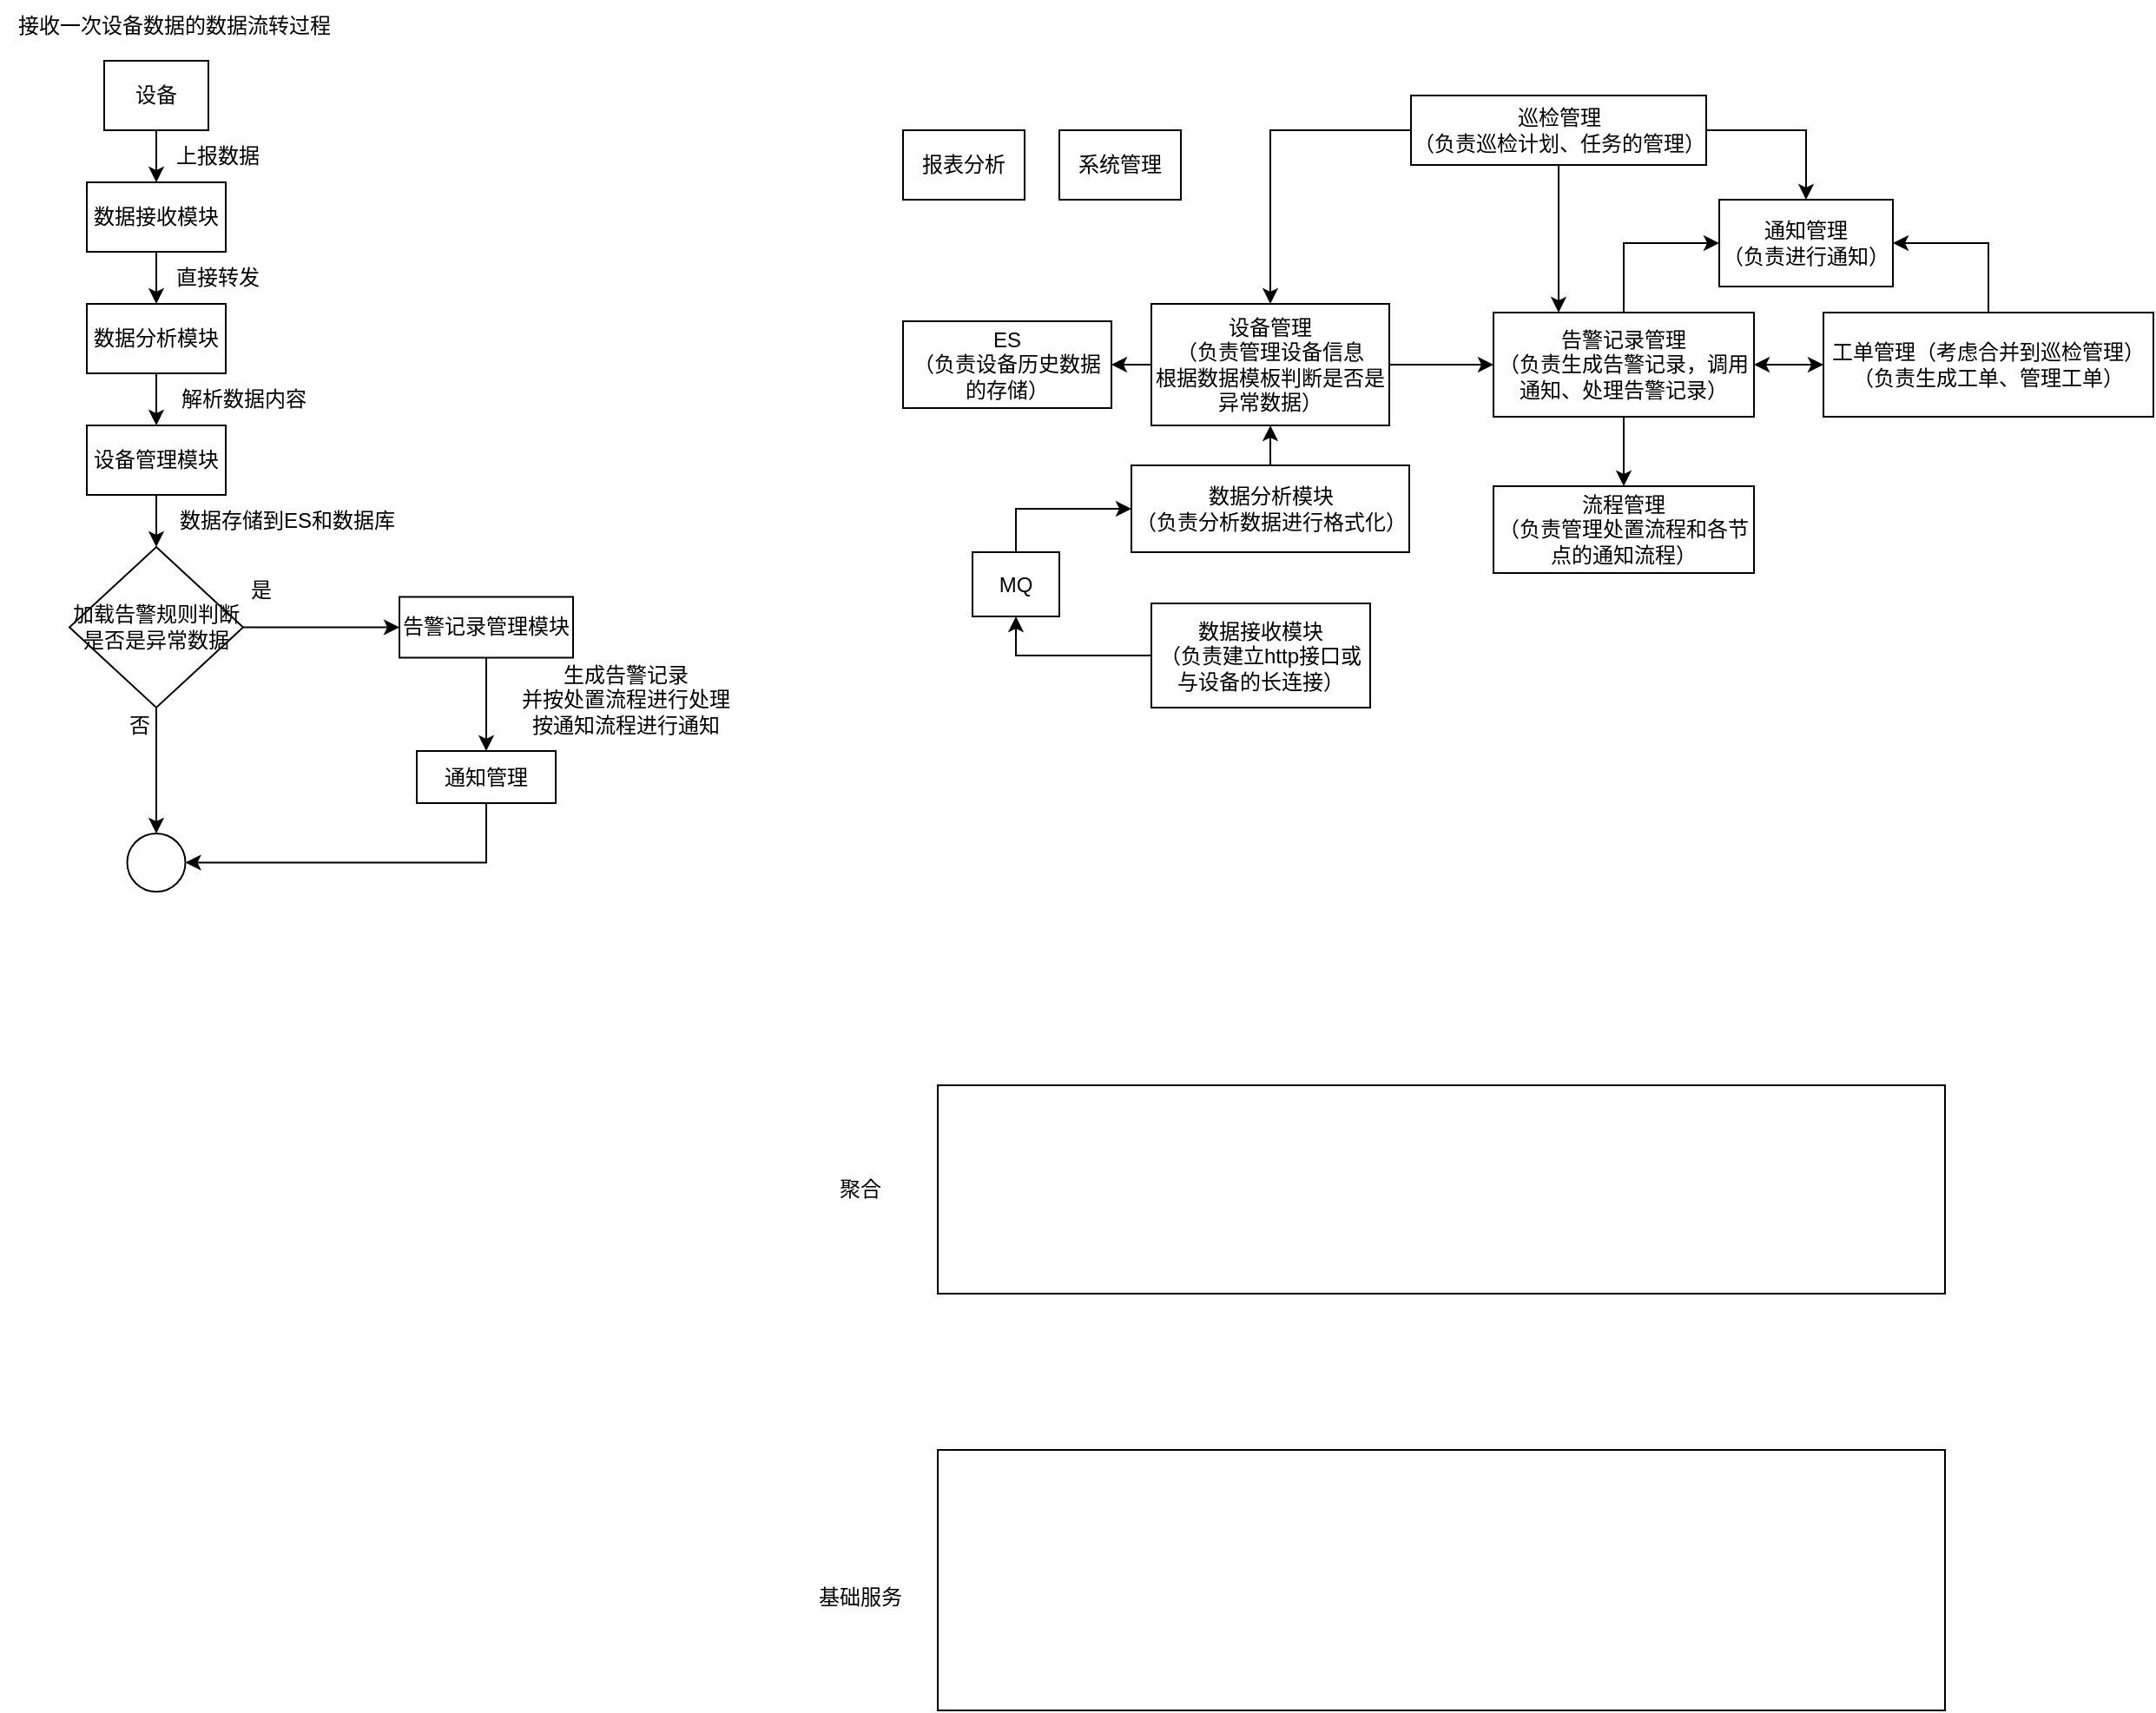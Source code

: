 <mxfile version="20.2.7" type="github">
  <diagram id="LmM8VLQaYReTrYvZlCVD" name="第 1 页">
    <mxGraphModel dx="2043" dy="1756" grid="1" gridSize="10" guides="1" tooltips="1" connect="1" arrows="1" fold="1" page="1" pageScale="1" pageWidth="827" pageHeight="1169" math="0" shadow="0">
      <root>
        <mxCell id="0" />
        <mxCell id="1" parent="0" />
        <mxCell id="2rbDTs74KEZ92r4X_NFU-2" value="" style="rounded=0;whiteSpace=wrap;html=1;" vertex="1" parent="1">
          <mxGeometry x="110" y="420" width="580" height="150" as="geometry" />
        </mxCell>
        <mxCell id="2rbDTs74KEZ92r4X_NFU-1" value="系统管理" style="rounded=0;whiteSpace=wrap;html=1;" vertex="1" parent="1">
          <mxGeometry x="180" y="-340" width="70" height="40" as="geometry" />
        </mxCell>
        <mxCell id="2rbDTs74KEZ92r4X_NFU-4" value="基础服务" style="text;html=1;resizable=0;autosize=1;align=center;verticalAlign=middle;points=[];fillColor=none;strokeColor=none;rounded=0;" vertex="1" parent="1">
          <mxGeometry x="30" y="490" width="70" height="30" as="geometry" />
        </mxCell>
        <mxCell id="2rbDTs74KEZ92r4X_NFU-5" value="" style="rounded=0;whiteSpace=wrap;html=1;" vertex="1" parent="1">
          <mxGeometry x="110" y="210" width="580" height="120" as="geometry" />
        </mxCell>
        <mxCell id="2rbDTs74KEZ92r4X_NFU-6" value="聚合" style="text;html=1;resizable=0;autosize=1;align=center;verticalAlign=middle;points=[];fillColor=none;strokeColor=none;rounded=0;" vertex="1" parent="1">
          <mxGeometry x="40" y="255" width="50" height="30" as="geometry" />
        </mxCell>
        <mxCell id="2rbDTs74KEZ92r4X_NFU-60" style="edgeStyle=orthogonalEdgeStyle;rounded=0;orthogonalLoop=1;jettySize=auto;html=1;exitX=1;exitY=0.5;exitDx=0;exitDy=0;entryX=0;entryY=0.5;entryDx=0;entryDy=0;startArrow=none;startFill=0;" edge="1" parent="1" source="2rbDTs74KEZ92r4X_NFU-7" target="2rbDTs74KEZ92r4X_NFU-9">
          <mxGeometry relative="1" as="geometry" />
        </mxCell>
        <mxCell id="2rbDTs74KEZ92r4X_NFU-7" value="设备管理&lt;br&gt;（负责管理设备信息&lt;br&gt;根据数据模板判断是否是异常数据）" style="rounded=0;whiteSpace=wrap;html=1;" vertex="1" parent="1">
          <mxGeometry x="233" y="-240" width="137" height="70" as="geometry" />
        </mxCell>
        <mxCell id="2rbDTs74KEZ92r4X_NFU-8" value="通知管理&lt;br&gt;（负责进行通知）" style="rounded=0;whiteSpace=wrap;html=1;" vertex="1" parent="1">
          <mxGeometry x="560" y="-300" width="100" height="50" as="geometry" />
        </mxCell>
        <mxCell id="2rbDTs74KEZ92r4X_NFU-23" style="edgeStyle=orthogonalEdgeStyle;rounded=0;orthogonalLoop=1;jettySize=auto;html=1;exitX=0.5;exitY=0;exitDx=0;exitDy=0;entryX=0;entryY=0.5;entryDx=0;entryDy=0;" edge="1" parent="1" source="2rbDTs74KEZ92r4X_NFU-9" target="2rbDTs74KEZ92r4X_NFU-8">
          <mxGeometry relative="1" as="geometry" />
        </mxCell>
        <mxCell id="2rbDTs74KEZ92r4X_NFU-24" style="edgeStyle=orthogonalEdgeStyle;rounded=0;orthogonalLoop=1;jettySize=auto;html=1;exitX=1;exitY=0.5;exitDx=0;exitDy=0;entryX=0;entryY=0.5;entryDx=0;entryDy=0;startArrow=classic;startFill=1;" edge="1" parent="1" source="2rbDTs74KEZ92r4X_NFU-9" target="2rbDTs74KEZ92r4X_NFU-12">
          <mxGeometry relative="1" as="geometry" />
        </mxCell>
        <mxCell id="2rbDTs74KEZ92r4X_NFU-28" style="edgeStyle=orthogonalEdgeStyle;rounded=0;orthogonalLoop=1;jettySize=auto;html=1;exitX=0.5;exitY=1;exitDx=0;exitDy=0;entryX=0.5;entryY=0;entryDx=0;entryDy=0;startArrow=none;startFill=0;" edge="1" parent="1" source="2rbDTs74KEZ92r4X_NFU-9" target="2rbDTs74KEZ92r4X_NFU-27">
          <mxGeometry relative="1" as="geometry" />
        </mxCell>
        <mxCell id="2rbDTs74KEZ92r4X_NFU-9" value="告警记录管理&lt;br&gt;（负责生成告警记录，调用通知、处理告警记录）" style="rounded=0;whiteSpace=wrap;html=1;" vertex="1" parent="1">
          <mxGeometry x="430" y="-235" width="150" height="60" as="geometry" />
        </mxCell>
        <mxCell id="2rbDTs74KEZ92r4X_NFU-29" style="edgeStyle=orthogonalEdgeStyle;rounded=0;orthogonalLoop=1;jettySize=auto;html=1;exitX=0;exitY=0.5;exitDx=0;exitDy=0;startArrow=none;startFill=0;" edge="1" parent="1" source="2rbDTs74KEZ92r4X_NFU-11" target="2rbDTs74KEZ92r4X_NFU-7">
          <mxGeometry relative="1" as="geometry" />
        </mxCell>
        <mxCell id="2rbDTs74KEZ92r4X_NFU-30" style="edgeStyle=orthogonalEdgeStyle;rounded=0;orthogonalLoop=1;jettySize=auto;html=1;exitX=0.5;exitY=1;exitDx=0;exitDy=0;entryX=0.25;entryY=0;entryDx=0;entryDy=0;startArrow=none;startFill=0;" edge="1" parent="1" source="2rbDTs74KEZ92r4X_NFU-11" target="2rbDTs74KEZ92r4X_NFU-9">
          <mxGeometry relative="1" as="geometry" />
        </mxCell>
        <mxCell id="2rbDTs74KEZ92r4X_NFU-31" style="edgeStyle=orthogonalEdgeStyle;rounded=0;orthogonalLoop=1;jettySize=auto;html=1;exitX=1;exitY=0.5;exitDx=0;exitDy=0;startArrow=none;startFill=0;" edge="1" parent="1" source="2rbDTs74KEZ92r4X_NFU-11" target="2rbDTs74KEZ92r4X_NFU-8">
          <mxGeometry relative="1" as="geometry" />
        </mxCell>
        <mxCell id="2rbDTs74KEZ92r4X_NFU-11" value="巡检管理&lt;br&gt;（负责巡检计划、任务的管理）" style="rounded=0;whiteSpace=wrap;html=1;" vertex="1" parent="1">
          <mxGeometry x="382.5" y="-360" width="170" height="40" as="geometry" />
        </mxCell>
        <mxCell id="2rbDTs74KEZ92r4X_NFU-25" style="edgeStyle=orthogonalEdgeStyle;rounded=0;orthogonalLoop=1;jettySize=auto;html=1;exitX=0.5;exitY=0;exitDx=0;exitDy=0;entryX=1;entryY=0.5;entryDx=0;entryDy=0;" edge="1" parent="1" source="2rbDTs74KEZ92r4X_NFU-12" target="2rbDTs74KEZ92r4X_NFU-8">
          <mxGeometry relative="1" as="geometry" />
        </mxCell>
        <mxCell id="2rbDTs74KEZ92r4X_NFU-12" value="工单管理（考虑合并到巡检管理）&lt;br&gt;（负责生成工单、管理工单）" style="rounded=0;whiteSpace=wrap;html=1;" vertex="1" parent="1">
          <mxGeometry x="620" y="-235" width="190" height="60" as="geometry" />
        </mxCell>
        <mxCell id="2rbDTs74KEZ92r4X_NFU-13" value="报表分析" style="rounded=0;whiteSpace=wrap;html=1;" vertex="1" parent="1">
          <mxGeometry x="90" y="-340" width="70" height="40" as="geometry" />
        </mxCell>
        <mxCell id="2rbDTs74KEZ92r4X_NFU-17" style="edgeStyle=orthogonalEdgeStyle;rounded=0;orthogonalLoop=1;jettySize=auto;html=1;exitX=0;exitY=0.5;exitDx=0;exitDy=0;entryX=0.5;entryY=1;entryDx=0;entryDy=0;" edge="1" parent="1" source="2rbDTs74KEZ92r4X_NFU-15" target="2rbDTs74KEZ92r4X_NFU-69">
          <mxGeometry relative="1" as="geometry" />
        </mxCell>
        <mxCell id="2rbDTs74KEZ92r4X_NFU-15" value="数据接收模块&lt;br&gt;（负责建立http接口或与设备的长连接）" style="rounded=0;whiteSpace=wrap;html=1;" vertex="1" parent="1">
          <mxGeometry x="233" y="-67.5" width="126" height="60" as="geometry" />
        </mxCell>
        <mxCell id="2rbDTs74KEZ92r4X_NFU-20" style="edgeStyle=orthogonalEdgeStyle;rounded=0;orthogonalLoop=1;jettySize=auto;html=1;exitX=0;exitY=0.5;exitDx=0;exitDy=0;entryX=1;entryY=0.5;entryDx=0;entryDy=0;" edge="1" parent="1" source="2rbDTs74KEZ92r4X_NFU-7" target="2rbDTs74KEZ92r4X_NFU-18">
          <mxGeometry relative="1" as="geometry" />
        </mxCell>
        <mxCell id="2rbDTs74KEZ92r4X_NFU-26" style="edgeStyle=orthogonalEdgeStyle;rounded=0;orthogonalLoop=1;jettySize=auto;html=1;exitX=0.5;exitY=0;exitDx=0;exitDy=0;entryX=0.5;entryY=1;entryDx=0;entryDy=0;" edge="1" parent="1" source="2rbDTs74KEZ92r4X_NFU-16" target="2rbDTs74KEZ92r4X_NFU-7">
          <mxGeometry relative="1" as="geometry" />
        </mxCell>
        <mxCell id="2rbDTs74KEZ92r4X_NFU-16" value="数据分析模块&lt;br&gt;（负责分析数据进行格式化）" style="rounded=0;whiteSpace=wrap;html=1;" vertex="1" parent="1">
          <mxGeometry x="221.5" y="-147" width="160" height="50" as="geometry" />
        </mxCell>
        <mxCell id="2rbDTs74KEZ92r4X_NFU-18" value="ES&lt;br&gt;（负责设备历史数据的存储）" style="rounded=0;whiteSpace=wrap;html=1;" vertex="1" parent="1">
          <mxGeometry x="90" y="-230" width="120" height="50" as="geometry" />
        </mxCell>
        <mxCell id="2rbDTs74KEZ92r4X_NFU-27" value="流程管理&lt;br&gt;（负责管理处置流程和各节点的通知流程）" style="rounded=0;whiteSpace=wrap;html=1;" vertex="1" parent="1">
          <mxGeometry x="430" y="-135" width="150" height="50" as="geometry" />
        </mxCell>
        <mxCell id="2rbDTs74KEZ92r4X_NFU-35" style="edgeStyle=orthogonalEdgeStyle;rounded=0;orthogonalLoop=1;jettySize=auto;html=1;exitX=0.5;exitY=1;exitDx=0;exitDy=0;entryX=0.5;entryY=0;entryDx=0;entryDy=0;startArrow=none;startFill=0;" edge="1" parent="1" source="2rbDTs74KEZ92r4X_NFU-32" target="2rbDTs74KEZ92r4X_NFU-34">
          <mxGeometry relative="1" as="geometry" />
        </mxCell>
        <mxCell id="2rbDTs74KEZ92r4X_NFU-32" value="设备" style="rounded=0;whiteSpace=wrap;html=1;" vertex="1" parent="1">
          <mxGeometry x="-370" y="-380" width="60" height="40" as="geometry" />
        </mxCell>
        <mxCell id="2rbDTs74KEZ92r4X_NFU-33" value="接收一次设备数据的数据流转过程" style="text;html=1;resizable=0;autosize=1;align=center;verticalAlign=middle;points=[];fillColor=none;strokeColor=none;rounded=0;" vertex="1" parent="1">
          <mxGeometry x="-430" y="-415" width="200" height="30" as="geometry" />
        </mxCell>
        <mxCell id="2rbDTs74KEZ92r4X_NFU-38" style="edgeStyle=orthogonalEdgeStyle;rounded=0;orthogonalLoop=1;jettySize=auto;html=1;exitX=0.5;exitY=1;exitDx=0;exitDy=0;startArrow=none;startFill=0;" edge="1" parent="1" source="2rbDTs74KEZ92r4X_NFU-34" target="2rbDTs74KEZ92r4X_NFU-37">
          <mxGeometry relative="1" as="geometry" />
        </mxCell>
        <mxCell id="2rbDTs74KEZ92r4X_NFU-34" value="数据接收模块" style="rounded=0;whiteSpace=wrap;html=1;" vertex="1" parent="1">
          <mxGeometry x="-380" y="-310" width="80" height="40" as="geometry" />
        </mxCell>
        <mxCell id="2rbDTs74KEZ92r4X_NFU-36" value="上报数据" style="text;html=1;resizable=0;autosize=1;align=center;verticalAlign=middle;points=[];fillColor=none;strokeColor=none;rounded=0;" vertex="1" parent="1">
          <mxGeometry x="-340" y="-340" width="70" height="30" as="geometry" />
        </mxCell>
        <mxCell id="2rbDTs74KEZ92r4X_NFU-64" style="edgeStyle=orthogonalEdgeStyle;rounded=0;orthogonalLoop=1;jettySize=auto;html=1;exitX=0.5;exitY=1;exitDx=0;exitDy=0;startArrow=none;startFill=0;" edge="1" parent="1" source="2rbDTs74KEZ92r4X_NFU-37" target="2rbDTs74KEZ92r4X_NFU-41">
          <mxGeometry relative="1" as="geometry" />
        </mxCell>
        <mxCell id="2rbDTs74KEZ92r4X_NFU-37" value="数据分析模块" style="rounded=0;whiteSpace=wrap;html=1;" vertex="1" parent="1">
          <mxGeometry x="-380" y="-240" width="80" height="40" as="geometry" />
        </mxCell>
        <mxCell id="2rbDTs74KEZ92r4X_NFU-39" value="直接转发" style="text;html=1;resizable=0;autosize=1;align=center;verticalAlign=middle;points=[];fillColor=none;strokeColor=none;rounded=0;" vertex="1" parent="1">
          <mxGeometry x="-340" y="-270" width="70" height="30" as="geometry" />
        </mxCell>
        <mxCell id="2rbDTs74KEZ92r4X_NFU-62" style="edgeStyle=orthogonalEdgeStyle;rounded=0;orthogonalLoop=1;jettySize=auto;html=1;exitX=0.5;exitY=1;exitDx=0;exitDy=0;entryX=0.5;entryY=0;entryDx=0;entryDy=0;startArrow=none;startFill=0;" edge="1" parent="1" source="2rbDTs74KEZ92r4X_NFU-41" target="2rbDTs74KEZ92r4X_NFU-61">
          <mxGeometry relative="1" as="geometry" />
        </mxCell>
        <mxCell id="2rbDTs74KEZ92r4X_NFU-41" value="设备管理模块" style="rounded=0;whiteSpace=wrap;html=1;" vertex="1" parent="1">
          <mxGeometry x="-380" y="-170" width="80" height="40" as="geometry" />
        </mxCell>
        <mxCell id="2rbDTs74KEZ92r4X_NFU-44" style="edgeStyle=orthogonalEdgeStyle;rounded=0;orthogonalLoop=1;jettySize=auto;html=1;exitX=0.5;exitY=1;exitDx=0;exitDy=0;startArrow=none;startFill=0;" edge="1" parent="1">
          <mxGeometry relative="1" as="geometry">
            <mxPoint x="-160" y="140" as="sourcePoint" />
            <mxPoint x="-160" y="140" as="targetPoint" />
          </mxGeometry>
        </mxCell>
        <mxCell id="2rbDTs74KEZ92r4X_NFU-54" style="edgeStyle=orthogonalEdgeStyle;rounded=0;orthogonalLoop=1;jettySize=auto;html=1;exitX=0.5;exitY=1;exitDx=0;exitDy=0;entryX=0.5;entryY=0;entryDx=0;entryDy=0;startArrow=none;startFill=0;" edge="1" parent="1" source="2rbDTs74KEZ92r4X_NFU-47" target="2rbDTs74KEZ92r4X_NFU-53">
          <mxGeometry relative="1" as="geometry" />
        </mxCell>
        <mxCell id="2rbDTs74KEZ92r4X_NFU-47" value="告警记录管理模块" style="rounded=0;whiteSpace=wrap;html=1;" vertex="1" parent="1">
          <mxGeometry x="-200" y="-71.25" width="100" height="35" as="geometry" />
        </mxCell>
        <mxCell id="2rbDTs74KEZ92r4X_NFU-50" value="解析数据内容" style="text;html=1;resizable=0;autosize=1;align=center;verticalAlign=middle;points=[];fillColor=none;strokeColor=none;rounded=0;" vertex="1" parent="1">
          <mxGeometry x="-340" y="-200" width="100" height="30" as="geometry" />
        </mxCell>
        <mxCell id="2rbDTs74KEZ92r4X_NFU-51" value="是" style="text;html=1;resizable=0;autosize=1;align=center;verticalAlign=middle;points=[];fillColor=none;strokeColor=none;rounded=0;" vertex="1" parent="1">
          <mxGeometry x="-300" y="-90" width="40" height="30" as="geometry" />
        </mxCell>
        <mxCell id="2rbDTs74KEZ92r4X_NFU-52" value="否" style="text;html=1;resizable=0;autosize=1;align=center;verticalAlign=middle;points=[];fillColor=none;strokeColor=none;rounded=0;" vertex="1" parent="1">
          <mxGeometry x="-370" y="-12.5" width="40" height="30" as="geometry" />
        </mxCell>
        <mxCell id="2rbDTs74KEZ92r4X_NFU-67" style="edgeStyle=orthogonalEdgeStyle;rounded=0;orthogonalLoop=1;jettySize=auto;html=1;exitX=0.5;exitY=1;exitDx=0;exitDy=0;entryX=1;entryY=0.5;entryDx=0;entryDy=0;startArrow=none;startFill=0;" edge="1" parent="1" source="2rbDTs74KEZ92r4X_NFU-53" target="2rbDTs74KEZ92r4X_NFU-66">
          <mxGeometry relative="1" as="geometry" />
        </mxCell>
        <mxCell id="2rbDTs74KEZ92r4X_NFU-53" value="通知管理" style="rounded=0;whiteSpace=wrap;html=1;" vertex="1" parent="1">
          <mxGeometry x="-190" y="17.5" width="80" height="30" as="geometry" />
        </mxCell>
        <mxCell id="2rbDTs74KEZ92r4X_NFU-55" value="生成告警记录&lt;br&gt;并按处置流程进行处理&lt;br&gt;按通知流程进行通知" style="text;html=1;resizable=0;autosize=1;align=center;verticalAlign=middle;points=[];fillColor=none;strokeColor=none;rounded=0;" vertex="1" parent="1">
          <mxGeometry x="-140" y="-42.5" width="140" height="60" as="geometry" />
        </mxCell>
        <mxCell id="2rbDTs74KEZ92r4X_NFU-63" style="edgeStyle=orthogonalEdgeStyle;rounded=0;orthogonalLoop=1;jettySize=auto;html=1;exitX=1;exitY=0.5;exitDx=0;exitDy=0;entryX=0;entryY=0.5;entryDx=0;entryDy=0;startArrow=none;startFill=0;" edge="1" parent="1" source="2rbDTs74KEZ92r4X_NFU-61" target="2rbDTs74KEZ92r4X_NFU-47">
          <mxGeometry relative="1" as="geometry" />
        </mxCell>
        <mxCell id="2rbDTs74KEZ92r4X_NFU-65" style="edgeStyle=orthogonalEdgeStyle;rounded=0;orthogonalLoop=1;jettySize=auto;html=1;exitX=0.5;exitY=1;exitDx=0;exitDy=0;startArrow=none;startFill=0;" edge="1" parent="1" source="2rbDTs74KEZ92r4X_NFU-61" target="2rbDTs74KEZ92r4X_NFU-66">
          <mxGeometry relative="1" as="geometry">
            <mxPoint x="-340" y="35" as="targetPoint" />
          </mxGeometry>
        </mxCell>
        <mxCell id="2rbDTs74KEZ92r4X_NFU-61" value="加载告警规则判断&lt;br&gt;是否是异常数据" style="rhombus;whiteSpace=wrap;html=1;" vertex="1" parent="1">
          <mxGeometry x="-390" y="-100" width="100" height="92.5" as="geometry" />
        </mxCell>
        <mxCell id="2rbDTs74KEZ92r4X_NFU-66" value="" style="ellipse;whiteSpace=wrap;html=1;aspect=fixed;" vertex="1" parent="1">
          <mxGeometry x="-356.75" y="65" width="33.5" height="33.5" as="geometry" />
        </mxCell>
        <mxCell id="2rbDTs74KEZ92r4X_NFU-68" value="数据存储到ES和数据库" style="text;html=1;resizable=0;autosize=1;align=center;verticalAlign=middle;points=[];fillColor=none;strokeColor=none;rounded=0;" vertex="1" parent="1">
          <mxGeometry x="-340" y="-130" width="150" height="30" as="geometry" />
        </mxCell>
        <mxCell id="2rbDTs74KEZ92r4X_NFU-70" style="edgeStyle=orthogonalEdgeStyle;rounded=0;orthogonalLoop=1;jettySize=auto;html=1;exitX=0.5;exitY=0;exitDx=0;exitDy=0;entryX=0;entryY=0.5;entryDx=0;entryDy=0;startArrow=none;startFill=0;" edge="1" parent="1" source="2rbDTs74KEZ92r4X_NFU-69" target="2rbDTs74KEZ92r4X_NFU-16">
          <mxGeometry relative="1" as="geometry" />
        </mxCell>
        <mxCell id="2rbDTs74KEZ92r4X_NFU-69" value="MQ" style="rounded=0;whiteSpace=wrap;html=1;" vertex="1" parent="1">
          <mxGeometry x="130" y="-97" width="50" height="37" as="geometry" />
        </mxCell>
      </root>
    </mxGraphModel>
  </diagram>
</mxfile>
